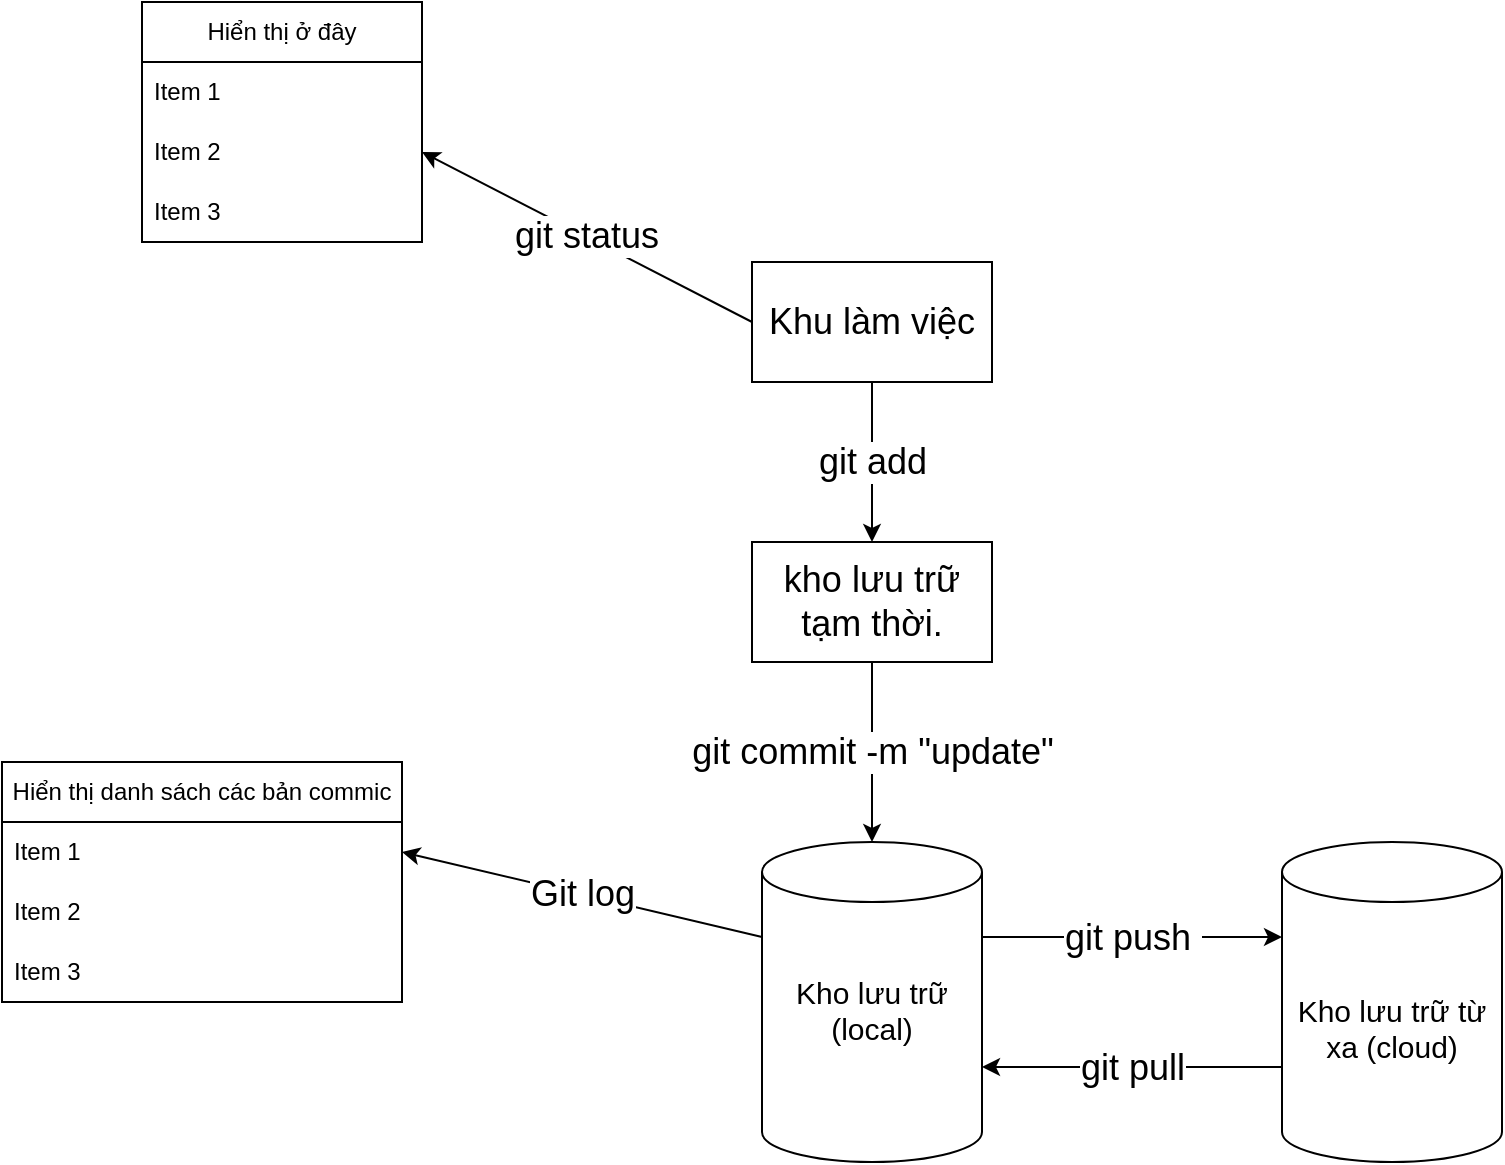 <mxfile version="24.4.14" type="github">
  <diagram name="Trang-1" id="ywVue1ljtbMuys3-8d-P">
    <mxGraphModel dx="1336" dy="713" grid="1" gridSize="10" guides="1" tooltips="1" connect="1" arrows="1" fold="1" page="1" pageScale="1" pageWidth="827" pageHeight="1169" math="0" shadow="0">
      <root>
        <mxCell id="0" />
        <mxCell id="1" parent="0" />
        <mxCell id="pmd2WeQagRtJSXSWD3A6-1" value="Kho lưu trữ từ xa (cloud)" style="shape=cylinder3;whiteSpace=wrap;html=1;boundedLbl=1;backgroundOutline=1;size=15;fontSize=15;" vertex="1" parent="1">
          <mxGeometry x="680" y="460" width="110" height="160" as="geometry" />
        </mxCell>
        <mxCell id="pmd2WeQagRtJSXSWD3A6-2" value="Kho lưu trữ (local)&lt;div style=&quot;font-size: 15px;&quot;&gt;&lt;br style=&quot;font-size: 15px;&quot;&gt;&lt;/div&gt;" style="shape=cylinder3;whiteSpace=wrap;html=1;boundedLbl=1;backgroundOutline=1;size=15;fontSize=15;" vertex="1" parent="1">
          <mxGeometry x="420" y="460" width="110" height="160" as="geometry" />
        </mxCell>
        <mxCell id="pmd2WeQagRtJSXSWD3A6-4" value="git push&amp;nbsp;" style="edgeStyle=orthogonalEdgeStyle;rounded=0;orthogonalLoop=1;jettySize=auto;html=1;exitX=1;exitY=0;exitDx=0;exitDy=47.5;exitPerimeter=0;entryX=0;entryY=0;entryDx=0;entryDy=47.5;entryPerimeter=0;fontSize=18;" edge="1" parent="1" source="pmd2WeQagRtJSXSWD3A6-2" target="pmd2WeQagRtJSXSWD3A6-1">
          <mxGeometry relative="1" as="geometry" />
        </mxCell>
        <mxCell id="pmd2WeQagRtJSXSWD3A6-6" value="git pull" style="edgeStyle=orthogonalEdgeStyle;rounded=0;orthogonalLoop=1;jettySize=auto;html=1;exitX=0;exitY=0;exitDx=0;exitDy=112.5;exitPerimeter=0;entryX=1;entryY=0;entryDx=0;entryDy=112.5;entryPerimeter=0;fontSize=18;" edge="1" parent="1" source="pmd2WeQagRtJSXSWD3A6-1" target="pmd2WeQagRtJSXSWD3A6-2">
          <mxGeometry relative="1" as="geometry" />
        </mxCell>
        <mxCell id="pmd2WeQagRtJSXSWD3A6-7" value="kho lưu trữ tạm thời." style="rounded=0;whiteSpace=wrap;html=1;fontSize=18;" vertex="1" parent="1">
          <mxGeometry x="415" y="310" width="120" height="60" as="geometry" />
        </mxCell>
        <mxCell id="pmd2WeQagRtJSXSWD3A6-8" value="git commit -m &quot;update&quot;" style="endArrow=classic;html=1;rounded=0;entryX=0.5;entryY=0;entryDx=0;entryDy=0;entryPerimeter=0;exitX=0.5;exitY=1;exitDx=0;exitDy=0;fontSize=18;" edge="1" parent="1" source="pmd2WeQagRtJSXSWD3A6-7" target="pmd2WeQagRtJSXSWD3A6-2">
          <mxGeometry width="50" height="50" relative="1" as="geometry">
            <mxPoint x="380" y="300" as="sourcePoint" />
            <mxPoint x="430" y="250" as="targetPoint" />
          </mxGeometry>
        </mxCell>
        <mxCell id="pmd2WeQagRtJSXSWD3A6-9" value="Khu làm việc" style="rounded=0;whiteSpace=wrap;html=1;fontSize=18;" vertex="1" parent="1">
          <mxGeometry x="415" y="170" width="120" height="60" as="geometry" />
        </mxCell>
        <mxCell id="pmd2WeQagRtJSXSWD3A6-10" value="git add" style="endArrow=classic;html=1;rounded=0;entryX=0.5;entryY=0;entryDx=0;entryDy=0;exitX=0.5;exitY=1;exitDx=0;exitDy=0;fontSize=18;" edge="1" parent="1" source="pmd2WeQagRtJSXSWD3A6-9" target="pmd2WeQagRtJSXSWD3A6-7">
          <mxGeometry width="50" height="50" relative="1" as="geometry">
            <mxPoint x="380" y="300" as="sourcePoint" />
            <mxPoint x="430" y="250" as="targetPoint" />
          </mxGeometry>
        </mxCell>
        <mxCell id="pmd2WeQagRtJSXSWD3A6-12" value="Hiển thị ở đây" style="swimlane;fontStyle=0;childLayout=stackLayout;horizontal=1;startSize=30;horizontalStack=0;resizeParent=1;resizeParentMax=0;resizeLast=0;collapsible=1;marginBottom=0;whiteSpace=wrap;html=1;" vertex="1" parent="1">
          <mxGeometry x="110" y="40" width="140" height="120" as="geometry" />
        </mxCell>
        <mxCell id="pmd2WeQagRtJSXSWD3A6-13" value="Item 1" style="text;strokeColor=none;fillColor=none;align=left;verticalAlign=middle;spacingLeft=4;spacingRight=4;overflow=hidden;points=[[0,0.5],[1,0.5]];portConstraint=eastwest;rotatable=0;whiteSpace=wrap;html=1;" vertex="1" parent="pmd2WeQagRtJSXSWD3A6-12">
          <mxGeometry y="30" width="140" height="30" as="geometry" />
        </mxCell>
        <mxCell id="pmd2WeQagRtJSXSWD3A6-14" value="Item 2" style="text;strokeColor=none;fillColor=none;align=left;verticalAlign=middle;spacingLeft=4;spacingRight=4;overflow=hidden;points=[[0,0.5],[1,0.5]];portConstraint=eastwest;rotatable=0;whiteSpace=wrap;html=1;" vertex="1" parent="pmd2WeQagRtJSXSWD3A6-12">
          <mxGeometry y="60" width="140" height="30" as="geometry" />
        </mxCell>
        <mxCell id="pmd2WeQagRtJSXSWD3A6-15" value="Item 3" style="text;strokeColor=none;fillColor=none;align=left;verticalAlign=middle;spacingLeft=4;spacingRight=4;overflow=hidden;points=[[0,0.5],[1,0.5]];portConstraint=eastwest;rotatable=0;whiteSpace=wrap;html=1;" vertex="1" parent="pmd2WeQagRtJSXSWD3A6-12">
          <mxGeometry y="90" width="140" height="30" as="geometry" />
        </mxCell>
        <mxCell id="pmd2WeQagRtJSXSWD3A6-16" value="git status" style="endArrow=classic;html=1;rounded=0;exitX=0;exitY=0.5;exitDx=0;exitDy=0;entryX=1;entryY=0.5;entryDx=0;entryDy=0;fontSize=18;" edge="1" parent="1" source="pmd2WeQagRtJSXSWD3A6-9" target="pmd2WeQagRtJSXSWD3A6-14">
          <mxGeometry width="50" height="50" relative="1" as="geometry">
            <mxPoint x="380" y="300" as="sourcePoint" />
            <mxPoint x="430" y="250" as="targetPoint" />
          </mxGeometry>
        </mxCell>
        <mxCell id="pmd2WeQagRtJSXSWD3A6-17" value="Hiển thị danh sách các bản commic" style="swimlane;fontStyle=0;childLayout=stackLayout;horizontal=1;startSize=30;horizontalStack=0;resizeParent=1;resizeParentMax=0;resizeLast=0;collapsible=1;marginBottom=0;whiteSpace=wrap;html=1;" vertex="1" parent="1">
          <mxGeometry x="40" y="420" width="200" height="120" as="geometry" />
        </mxCell>
        <mxCell id="pmd2WeQagRtJSXSWD3A6-18" value="Item 1" style="text;strokeColor=none;fillColor=none;align=left;verticalAlign=middle;spacingLeft=4;spacingRight=4;overflow=hidden;points=[[0,0.5],[1,0.5]];portConstraint=eastwest;rotatable=0;whiteSpace=wrap;html=1;" vertex="1" parent="pmd2WeQagRtJSXSWD3A6-17">
          <mxGeometry y="30" width="200" height="30" as="geometry" />
        </mxCell>
        <mxCell id="pmd2WeQagRtJSXSWD3A6-19" value="Item 2" style="text;strokeColor=none;fillColor=none;align=left;verticalAlign=middle;spacingLeft=4;spacingRight=4;overflow=hidden;points=[[0,0.5],[1,0.5]];portConstraint=eastwest;rotatable=0;whiteSpace=wrap;html=1;" vertex="1" parent="pmd2WeQagRtJSXSWD3A6-17">
          <mxGeometry y="60" width="200" height="30" as="geometry" />
        </mxCell>
        <mxCell id="pmd2WeQagRtJSXSWD3A6-20" value="Item 3" style="text;strokeColor=none;fillColor=none;align=left;verticalAlign=middle;spacingLeft=4;spacingRight=4;overflow=hidden;points=[[0,0.5],[1,0.5]];portConstraint=eastwest;rotatable=0;whiteSpace=wrap;html=1;" vertex="1" parent="pmd2WeQagRtJSXSWD3A6-17">
          <mxGeometry y="90" width="200" height="30" as="geometry" />
        </mxCell>
        <mxCell id="pmd2WeQagRtJSXSWD3A6-21" value="Git log" style="endArrow=classic;html=1;rounded=0;exitX=0;exitY=0;exitDx=0;exitDy=47.5;exitPerimeter=0;entryX=1;entryY=0.5;entryDx=0;entryDy=0;fontSize=18;" edge="1" parent="1" source="pmd2WeQagRtJSXSWD3A6-2" target="pmd2WeQagRtJSXSWD3A6-18">
          <mxGeometry width="50" height="50" relative="1" as="geometry">
            <mxPoint x="380" y="300" as="sourcePoint" />
            <mxPoint x="430" y="250" as="targetPoint" />
          </mxGeometry>
        </mxCell>
      </root>
    </mxGraphModel>
  </diagram>
</mxfile>
